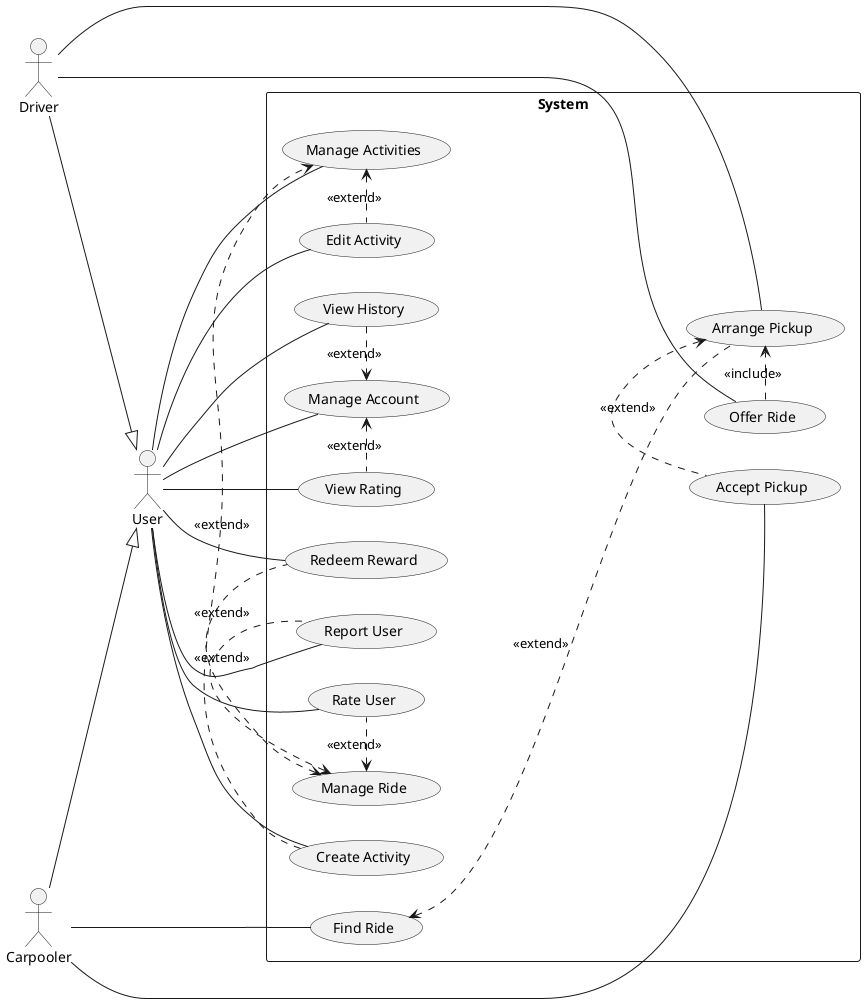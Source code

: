 @startuml

actor "User"
actor "Driver"
actor "Carpooler"

"Carpooler" --|> "User"
"Driver" --|> "User"

left to right direction

rectangle "System" {
    usecase "Manage Activities"
    usecase "Create Activity"
    usecase "Edit Activity"

    usecase "Manage Account"
    usecase "View History"
    usecase "View Rating"

    usecase "Rate User"
    usecase "Report User"
    usecase "Redeem Reward"

    usecase "Find Ride"
    usecase "Arrange Pickup"
    usecase "Accept Pickup"
    usecase "Offer Ride"

    usecase "Manage Ride"
}

"User" -- "Manage Activities"
"User" -- "Create Activity"
"User" -- "Edit Activity"

"User" -- "Manage Account"
"User" -- "View History"
"User" -- "View Rating"

"User" -- "Rate User"
"User" -- "Report User"
"User" -- "Redeem Reward"

"Carpooler" -- "Find Ride"
"Carpooler" -- "Accept Pickup"
"Driver" -- "Arrange Pickup"
"Driver" -- "Offer Ride"

"Find Ride" <.-- "Arrange Pickup": "<<extend>>"

"Manage Activities" <.-left- "Create Activity": "<<extend>>"
"Manage Activities" <.-right- "Edit Activity": "<<extend>>"

"Manage Account" <.-left- "View History": "<<extend>>"
"Manage Account" <.-right- "View Rating": "<<extend>>"

"Arrange Pickup" <. "Accept Pickup": "<<extend>>"

"Offer Ride" .> "Arrange Pickup": "<<include>>"

"Manage Ride" <. "Redeem Reward": "<<extend>>"
"Manage Ride" <. "Report User": "<<extend>>"
"Manage Ride" <. "Rate User": "<<extend>>"

@enduml
